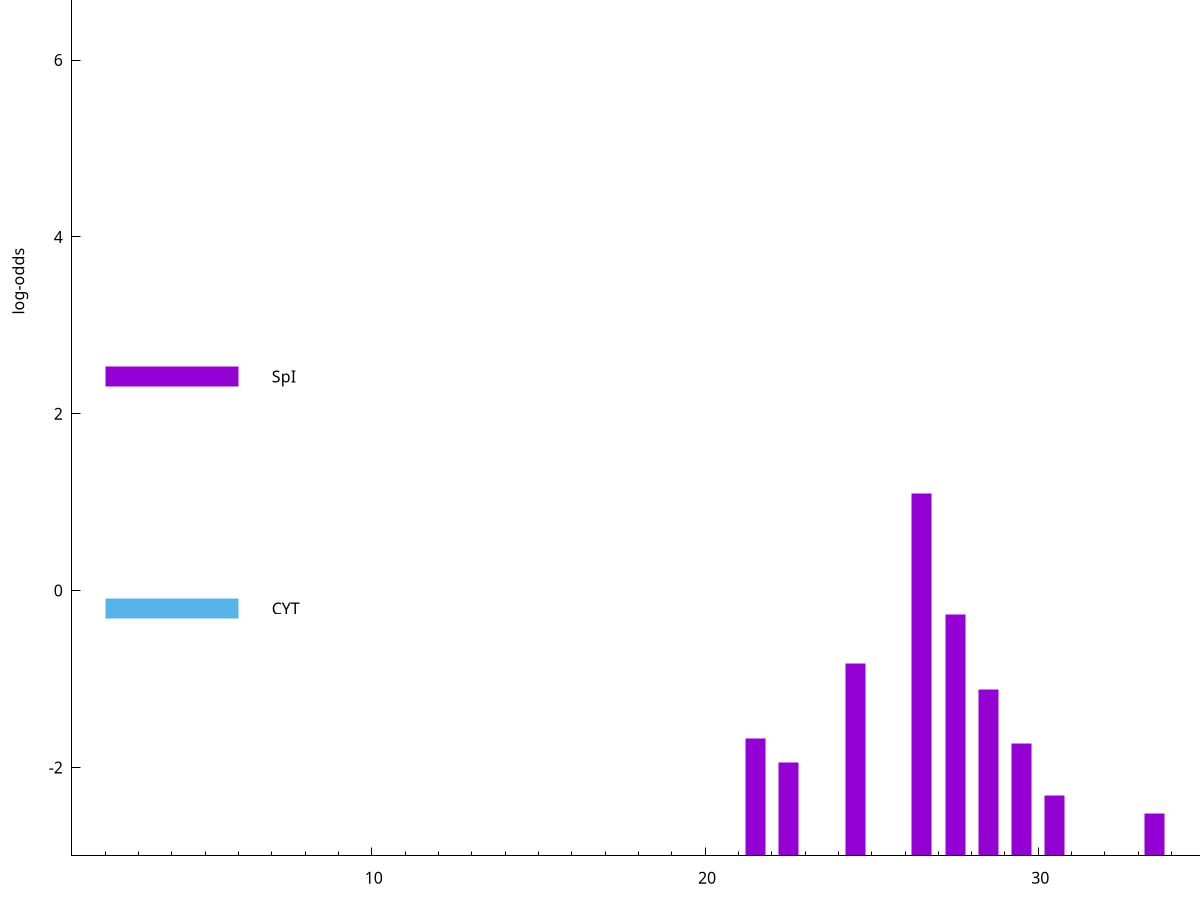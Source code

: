 set title "LipoP predictions for SRR4017849.gff"
set size 2., 1.4
set xrange [1:70] 
set mxtics 10
set yrange [-3:10]
set y2range [0:13]
set ylabel "log-odds"
set term postscript eps color solid "Helvetica" 30
set output "SRR4017849.gff210.eps"
set arrow from 2,7.54827 to 6,7.54827 nohead lt 4 lw 20
set label "TMH" at 7,7.54827
set arrow from 2,2.41983 to 6,2.41983 nohead lt 1 lw 20
set label "SpI" at 7,2.41983
set arrow from 2,-0.200913 to 6,-0.200913 nohead lt 3 lw 20
set label "CYT" at 7,-0.200913
set arrow from 2,7.54827 to 6,7.54827 nohead lt 4 lw 20
set label "TMH" at 7,7.54827
# NOTE: The scores below are the log-odds scores with the threshold
# NOTE: subtracted (a hack to make gnuplot make the histogram all
# NOTE: look nice).
plot "-" axes x1y2 title "" with impulses lt 1 lw 20
26.500000 4.095040
27.500000 2.732315
24.500000 2.178854
28.500000 1.876520
21.500000 1.333140
29.500000 1.266090
22.500000 1.051490
30.500000 0.680730
33.500000 0.475880
e
exit
